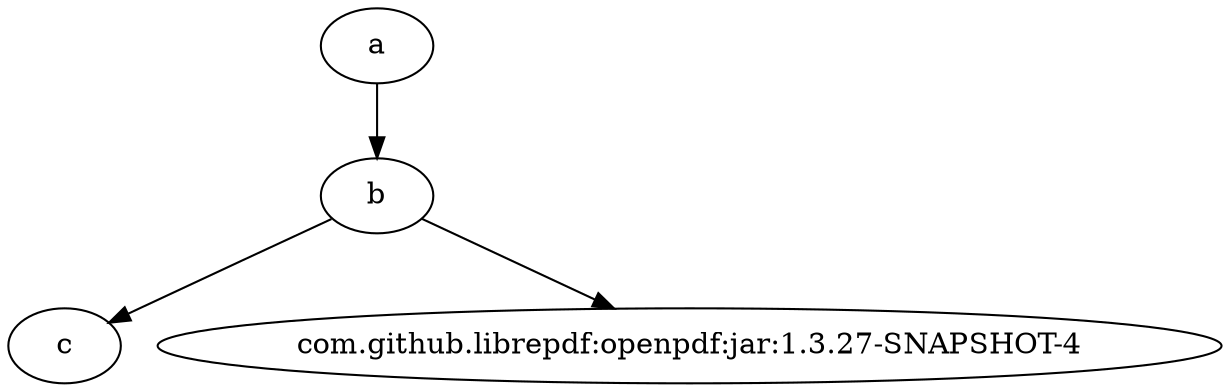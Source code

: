 digraph "com.github.librepdf:openpdf:jar:1.3.27-SNAPSHOT" {
 "a" -> "b" -> "c" ; 
	"b" -> "com.github.librepdf:openpdf:jar:1.3.27-SNAPSHOT-4" ;
}